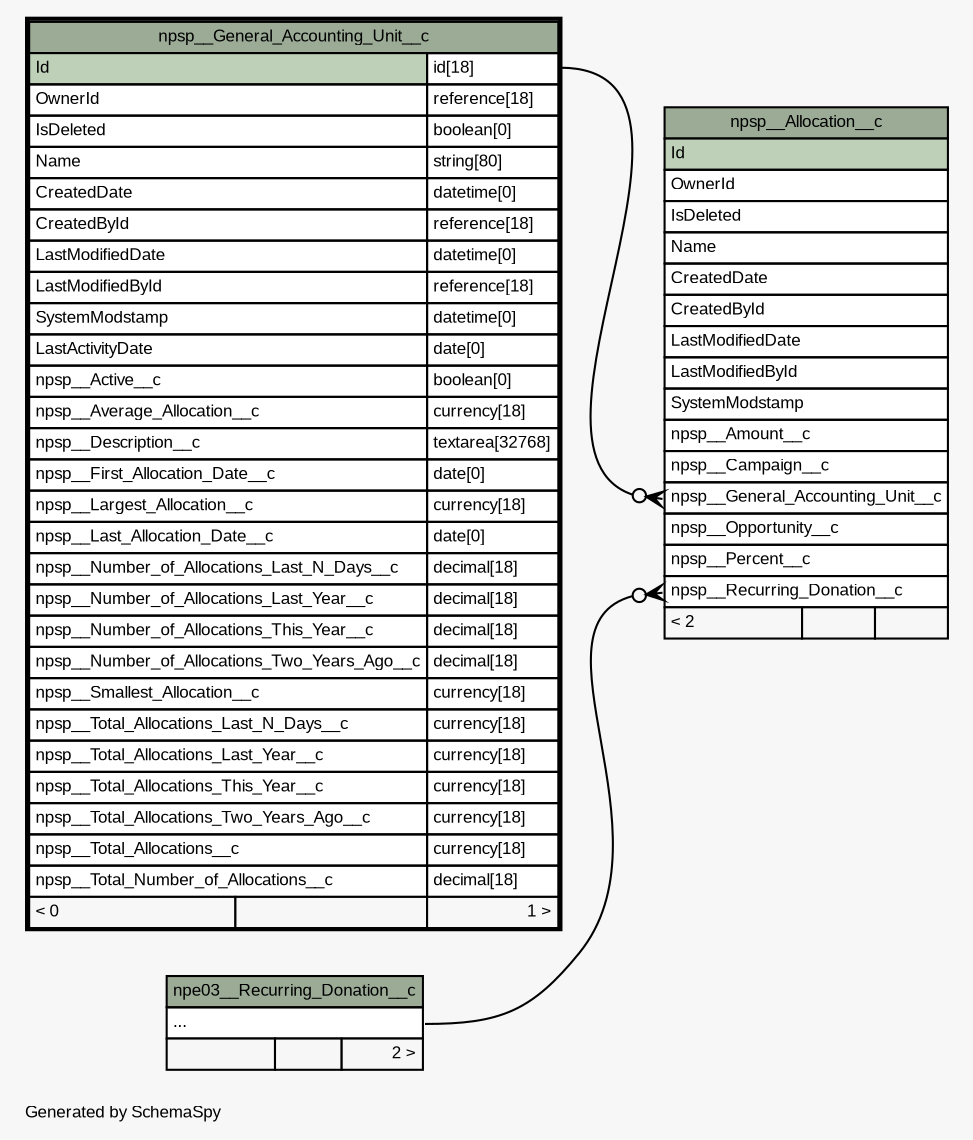// dot 2.40.1 on Mac OS X 10.12.6
// SchemaSpy rev 590
digraph "twoDegreesRelationshipsDiagram" {
  graph [
    rankdir="RL"
    bgcolor="#f7f7f7"
    label="\nGenerated by SchemaSpy"
    labeljust="l"
    nodesep="0.18"
    ranksep="0.46"
    fontname="Arial"
    fontsize="8"
  ];
  node [
    fontname="Arial"
    fontsize="8"
    shape="plaintext"
  ];
  edge [
    arrowsize="0.8"
  ];
  "npsp__Allocation__c":"npsp__General_Accounting_Unit__c":w -> "npsp__General_Accounting_Unit__c":"Id.type":e [arrowhead=none dir=back arrowtail=crowodot];
  "npsp__Allocation__c":"npsp__Recurring_Donation__c":w -> "npe03__Recurring_Donation__c":"elipses":e [arrowhead=none dir=back arrowtail=crowodot];
  "npe03__Recurring_Donation__c" [
    label=<
    <TABLE BORDER="0" CELLBORDER="1" CELLSPACING="0" BGCOLOR="#ffffff">
      <TR><TD COLSPAN="3" BGCOLOR="#9bab96" ALIGN="CENTER">npe03__Recurring_Donation__c</TD></TR>
      <TR><TD PORT="elipses" COLSPAN="3" ALIGN="LEFT">...</TD></TR>
      <TR><TD ALIGN="LEFT" BGCOLOR="#f7f7f7">  </TD><TD ALIGN="RIGHT" BGCOLOR="#f7f7f7">  </TD><TD ALIGN="RIGHT" BGCOLOR="#f7f7f7">2 &gt;</TD></TR>
    </TABLE>>
    URL="npe03__Recurring_Donation__c.html"
    tooltip="npe03__Recurring_Donation__c"
  ];
  "npsp__Allocation__c" [
    label=<
    <TABLE BORDER="0" CELLBORDER="1" CELLSPACING="0" BGCOLOR="#ffffff">
      <TR><TD COLSPAN="3" BGCOLOR="#9bab96" ALIGN="CENTER">npsp__Allocation__c</TD></TR>
      <TR><TD PORT="Id" COLSPAN="3" BGCOLOR="#bed1b8" ALIGN="LEFT">Id</TD></TR>
      <TR><TD PORT="OwnerId" COLSPAN="3" ALIGN="LEFT">OwnerId</TD></TR>
      <TR><TD PORT="IsDeleted" COLSPAN="3" ALIGN="LEFT">IsDeleted</TD></TR>
      <TR><TD PORT="Name" COLSPAN="3" ALIGN="LEFT">Name</TD></TR>
      <TR><TD PORT="CreatedDate" COLSPAN="3" ALIGN="LEFT">CreatedDate</TD></TR>
      <TR><TD PORT="CreatedById" COLSPAN="3" ALIGN="LEFT">CreatedById</TD></TR>
      <TR><TD PORT="LastModifiedDate" COLSPAN="3" ALIGN="LEFT">LastModifiedDate</TD></TR>
      <TR><TD PORT="LastModifiedById" COLSPAN="3" ALIGN="LEFT">LastModifiedById</TD></TR>
      <TR><TD PORT="SystemModstamp" COLSPAN="3" ALIGN="LEFT">SystemModstamp</TD></TR>
      <TR><TD PORT="npsp__Amount__c" COLSPAN="3" ALIGN="LEFT">npsp__Amount__c</TD></TR>
      <TR><TD PORT="npsp__Campaign__c" COLSPAN="3" ALIGN="LEFT">npsp__Campaign__c</TD></TR>
      <TR><TD PORT="npsp__General_Accounting_Unit__c" COLSPAN="3" ALIGN="LEFT">npsp__General_Accounting_Unit__c</TD></TR>
      <TR><TD PORT="npsp__Opportunity__c" COLSPAN="3" ALIGN="LEFT">npsp__Opportunity__c</TD></TR>
      <TR><TD PORT="npsp__Percent__c" COLSPAN="3" ALIGN="LEFT">npsp__Percent__c</TD></TR>
      <TR><TD PORT="npsp__Recurring_Donation__c" COLSPAN="3" ALIGN="LEFT">npsp__Recurring_Donation__c</TD></TR>
      <TR><TD ALIGN="LEFT" BGCOLOR="#f7f7f7">&lt; 2</TD><TD ALIGN="RIGHT" BGCOLOR="#f7f7f7">  </TD><TD ALIGN="RIGHT" BGCOLOR="#f7f7f7">  </TD></TR>
    </TABLE>>
    URL="npsp__Allocation__c.html"
    tooltip="npsp__Allocation__c"
  ];
  "npsp__General_Accounting_Unit__c" [
    label=<
    <TABLE BORDER="2" CELLBORDER="1" CELLSPACING="0" BGCOLOR="#ffffff">
      <TR><TD COLSPAN="3" BGCOLOR="#9bab96" ALIGN="CENTER">npsp__General_Accounting_Unit__c</TD></TR>
      <TR><TD PORT="Id" COLSPAN="2" BGCOLOR="#bed1b8" ALIGN="LEFT">Id</TD><TD PORT="Id.type" ALIGN="LEFT">id[18]</TD></TR>
      <TR><TD PORT="OwnerId" COLSPAN="2" ALIGN="LEFT">OwnerId</TD><TD PORT="OwnerId.type" ALIGN="LEFT">reference[18]</TD></TR>
      <TR><TD PORT="IsDeleted" COLSPAN="2" ALIGN="LEFT">IsDeleted</TD><TD PORT="IsDeleted.type" ALIGN="LEFT">boolean[0]</TD></TR>
      <TR><TD PORT="Name" COLSPAN="2" ALIGN="LEFT">Name</TD><TD PORT="Name.type" ALIGN="LEFT">string[80]</TD></TR>
      <TR><TD PORT="CreatedDate" COLSPAN="2" ALIGN="LEFT">CreatedDate</TD><TD PORT="CreatedDate.type" ALIGN="LEFT">datetime[0]</TD></TR>
      <TR><TD PORT="CreatedById" COLSPAN="2" ALIGN="LEFT">CreatedById</TD><TD PORT="CreatedById.type" ALIGN="LEFT">reference[18]</TD></TR>
      <TR><TD PORT="LastModifiedDate" COLSPAN="2" ALIGN="LEFT">LastModifiedDate</TD><TD PORT="LastModifiedDate.type" ALIGN="LEFT">datetime[0]</TD></TR>
      <TR><TD PORT="LastModifiedById" COLSPAN="2" ALIGN="LEFT">LastModifiedById</TD><TD PORT="LastModifiedById.type" ALIGN="LEFT">reference[18]</TD></TR>
      <TR><TD PORT="SystemModstamp" COLSPAN="2" ALIGN="LEFT">SystemModstamp</TD><TD PORT="SystemModstamp.type" ALIGN="LEFT">datetime[0]</TD></TR>
      <TR><TD PORT="LastActivityDate" COLSPAN="2" ALIGN="LEFT">LastActivityDate</TD><TD PORT="LastActivityDate.type" ALIGN="LEFT">date[0]</TD></TR>
      <TR><TD PORT="npsp__Active__c" COLSPAN="2" ALIGN="LEFT">npsp__Active__c</TD><TD PORT="npsp__Active__c.type" ALIGN="LEFT">boolean[0]</TD></TR>
      <TR><TD PORT="npsp__Average_Allocation__c" COLSPAN="2" ALIGN="LEFT">npsp__Average_Allocation__c</TD><TD PORT="npsp__Average_Allocation__c.type" ALIGN="LEFT">currency[18]</TD></TR>
      <TR><TD PORT="npsp__Description__c" COLSPAN="2" ALIGN="LEFT">npsp__Description__c</TD><TD PORT="npsp__Description__c.type" ALIGN="LEFT">textarea[32768]</TD></TR>
      <TR><TD PORT="npsp__First_Allocation_Date__c" COLSPAN="2" ALIGN="LEFT">npsp__First_Allocation_Date__c</TD><TD PORT="npsp__First_Allocation_Date__c.type" ALIGN="LEFT">date[0]</TD></TR>
      <TR><TD PORT="npsp__Largest_Allocation__c" COLSPAN="2" ALIGN="LEFT">npsp__Largest_Allocation__c</TD><TD PORT="npsp__Largest_Allocation__c.type" ALIGN="LEFT">currency[18]</TD></TR>
      <TR><TD PORT="npsp__Last_Allocation_Date__c" COLSPAN="2" ALIGN="LEFT">npsp__Last_Allocation_Date__c</TD><TD PORT="npsp__Last_Allocation_Date__c.type" ALIGN="LEFT">date[0]</TD></TR>
      <TR><TD PORT="npsp__Number_of_Allocations_Last_N_Days__c" COLSPAN="2" ALIGN="LEFT">npsp__Number_of_Allocations_Last_N_Days__c</TD><TD PORT="npsp__Number_of_Allocations_Last_N_Days__c.type" ALIGN="LEFT">decimal[18]</TD></TR>
      <TR><TD PORT="npsp__Number_of_Allocations_Last_Year__c" COLSPAN="2" ALIGN="LEFT">npsp__Number_of_Allocations_Last_Year__c</TD><TD PORT="npsp__Number_of_Allocations_Last_Year__c.type" ALIGN="LEFT">decimal[18]</TD></TR>
      <TR><TD PORT="npsp__Number_of_Allocations_This_Year__c" COLSPAN="2" ALIGN="LEFT">npsp__Number_of_Allocations_This_Year__c</TD><TD PORT="npsp__Number_of_Allocations_This_Year__c.type" ALIGN="LEFT">decimal[18]</TD></TR>
      <TR><TD PORT="npsp__Number_of_Allocations_Two_Years_Ago__c" COLSPAN="2" ALIGN="LEFT">npsp__Number_of_Allocations_Two_Years_Ago__c</TD><TD PORT="npsp__Number_of_Allocations_Two_Years_Ago__c.type" ALIGN="LEFT">decimal[18]</TD></TR>
      <TR><TD PORT="npsp__Smallest_Allocation__c" COLSPAN="2" ALIGN="LEFT">npsp__Smallest_Allocation__c</TD><TD PORT="npsp__Smallest_Allocation__c.type" ALIGN="LEFT">currency[18]</TD></TR>
      <TR><TD PORT="npsp__Total_Allocations_Last_N_Days__c" COLSPAN="2" ALIGN="LEFT">npsp__Total_Allocations_Last_N_Days__c</TD><TD PORT="npsp__Total_Allocations_Last_N_Days__c.type" ALIGN="LEFT">currency[18]</TD></TR>
      <TR><TD PORT="npsp__Total_Allocations_Last_Year__c" COLSPAN="2" ALIGN="LEFT">npsp__Total_Allocations_Last_Year__c</TD><TD PORT="npsp__Total_Allocations_Last_Year__c.type" ALIGN="LEFT">currency[18]</TD></TR>
      <TR><TD PORT="npsp__Total_Allocations_This_Year__c" COLSPAN="2" ALIGN="LEFT">npsp__Total_Allocations_This_Year__c</TD><TD PORT="npsp__Total_Allocations_This_Year__c.type" ALIGN="LEFT">currency[18]</TD></TR>
      <TR><TD PORT="npsp__Total_Allocations_Two_Years_Ago__c" COLSPAN="2" ALIGN="LEFT">npsp__Total_Allocations_Two_Years_Ago__c</TD><TD PORT="npsp__Total_Allocations_Two_Years_Ago__c.type" ALIGN="LEFT">currency[18]</TD></TR>
      <TR><TD PORT="npsp__Total_Allocations__c" COLSPAN="2" ALIGN="LEFT">npsp__Total_Allocations__c</TD><TD PORT="npsp__Total_Allocations__c.type" ALIGN="LEFT">currency[18]</TD></TR>
      <TR><TD PORT="npsp__Total_Number_of_Allocations__c" COLSPAN="2" ALIGN="LEFT">npsp__Total_Number_of_Allocations__c</TD><TD PORT="npsp__Total_Number_of_Allocations__c.type" ALIGN="LEFT">decimal[18]</TD></TR>
      <TR><TD ALIGN="LEFT" BGCOLOR="#f7f7f7">&lt; 0</TD><TD ALIGN="RIGHT" BGCOLOR="#f7f7f7">  </TD><TD ALIGN="RIGHT" BGCOLOR="#f7f7f7">1 &gt;</TD></TR>
    </TABLE>>
    URL="npsp__General_Accounting_Unit__c.html"
    tooltip="npsp__General_Accounting_Unit__c"
  ];
}
